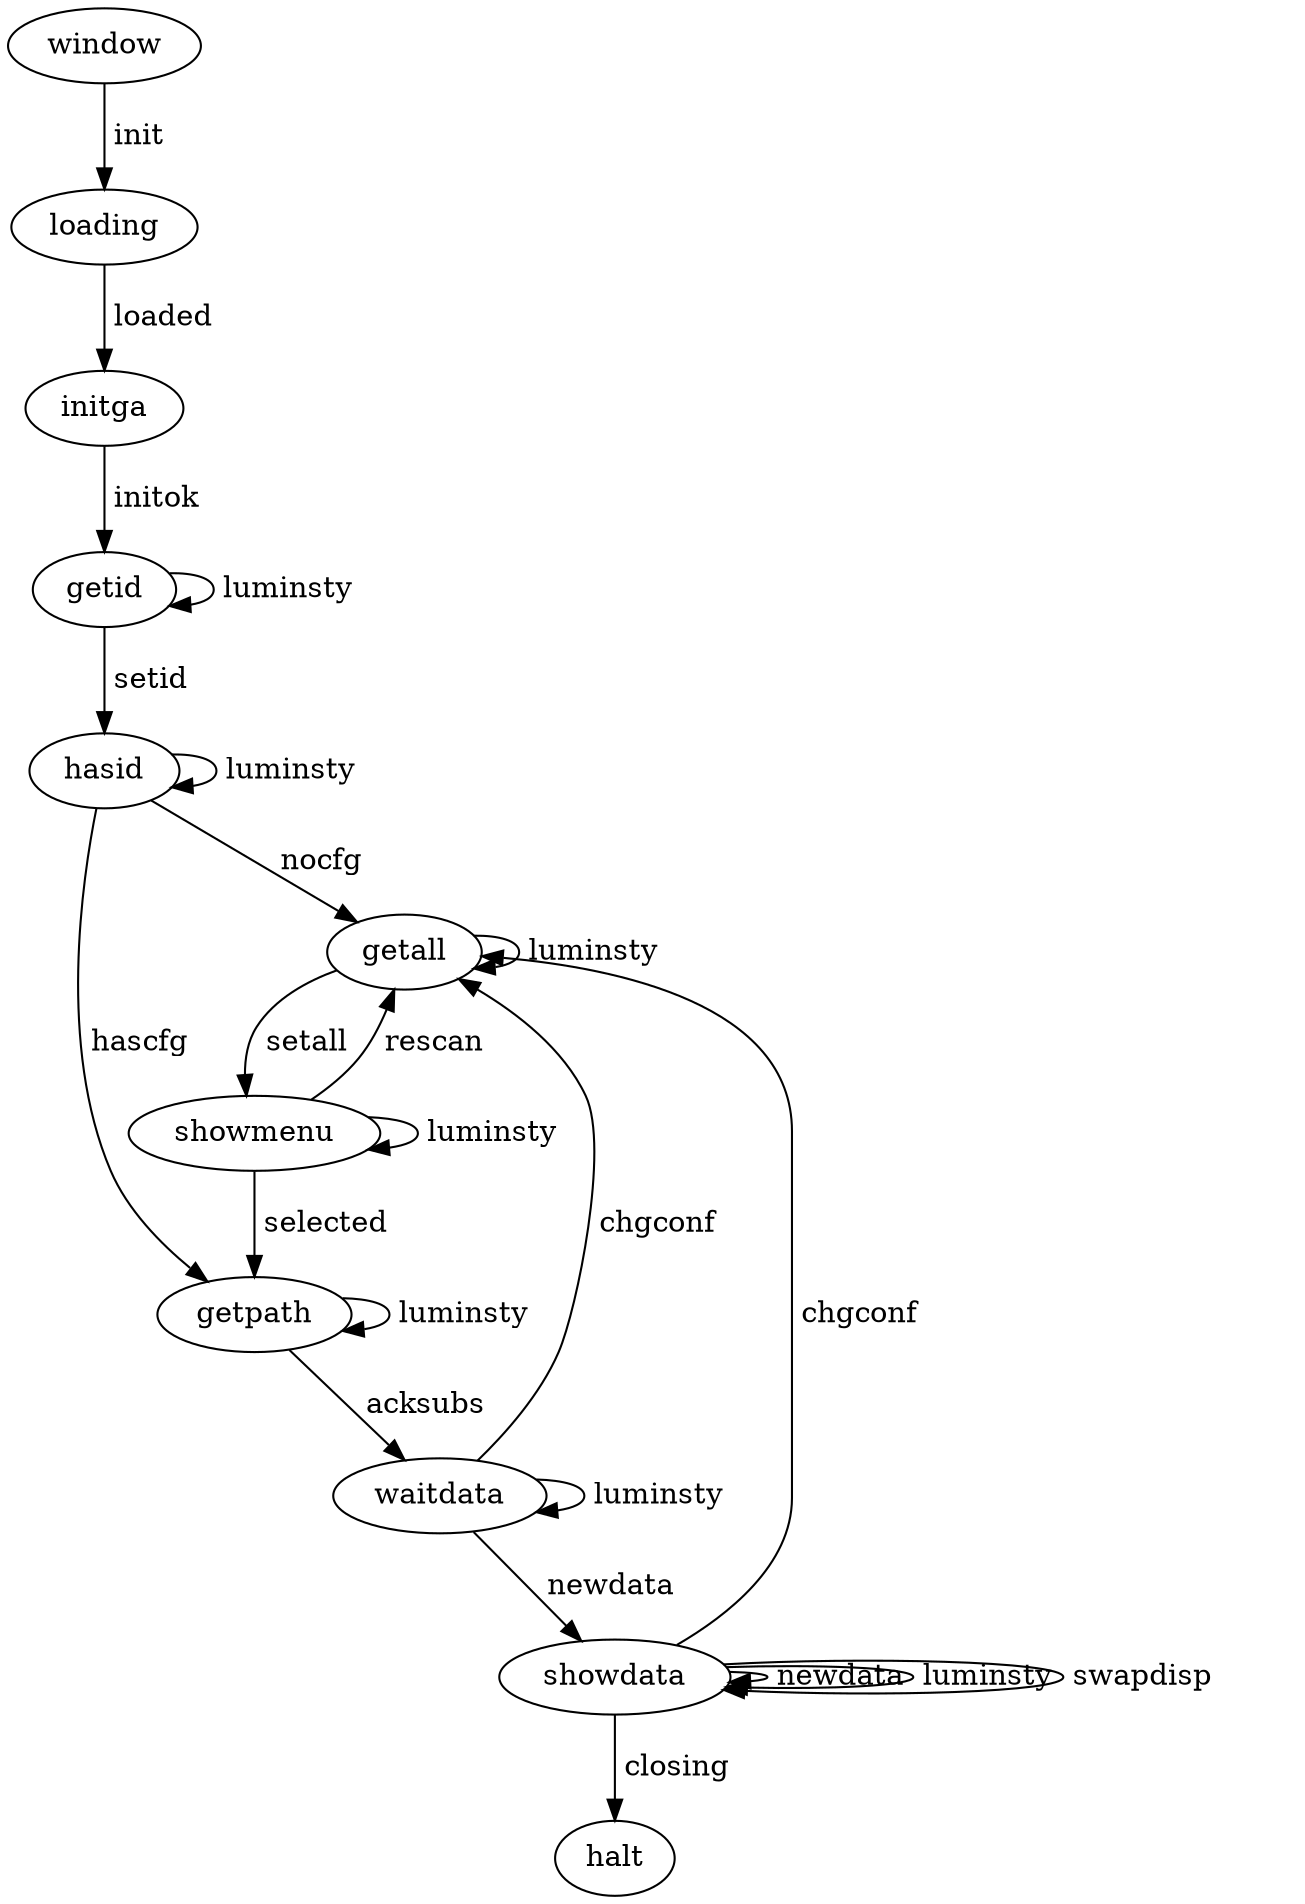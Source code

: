 digraph "fsm" {
  "window";
  "loading";
  "initga";
  "getid";
  "hasid";
  "getall";
  "getpath";
  "showmenu";
  "waitdata";
  "showdata";
  "halt";
  "window" -> "loading" [ label=" init " ];
  "loading" -> "initga" [ label=" loaded " ];
  "initga" -> "getid" [ label=" initok " ];
  "getid" -> "hasid" [ label=" setid " ];
  "hasid" -> "getall" [ label=" nocfg " ];
  "hasid" -> "getpath" [ label=" hascfg " ];
  "getall" -> "showmenu" [ label=" setall " ];
  "showmenu" -> "getall" [ label=" rescan " ];
  "showmenu" -> "getpath" [ label=" selected " ];
  "getpath" -> "waitdata" [ label=" acksubs " ];
  "waitdata" -> "showdata" [ label=" newdata " ];
  "showdata" -> "showdata" [ label=" newdata " ];
  "waitdata" -> "getall" [ label=" chgconf " ];
  "showdata" -> "getall" [ label=" chgconf " ];
  "getid" -> "getid" [ label=" luminsty " ];
  "hasid" -> "hasid" [ label=" luminsty " ];
  "getpath" -> "getpath" [ label=" luminsty " ];
  "waitdata" -> "waitdata" [ label=" luminsty " ];
  "getall" -> "getall" [ label=" luminsty " ];
  "showmenu" -> "showmenu" [ label=" luminsty " ];
  "showdata" -> "showdata" [ label=" luminsty " ];
  "showdata" -> "showdata" [ label=" swapdisp " ];
  "showdata" -> "halt" [ label=" closing " ];
}
